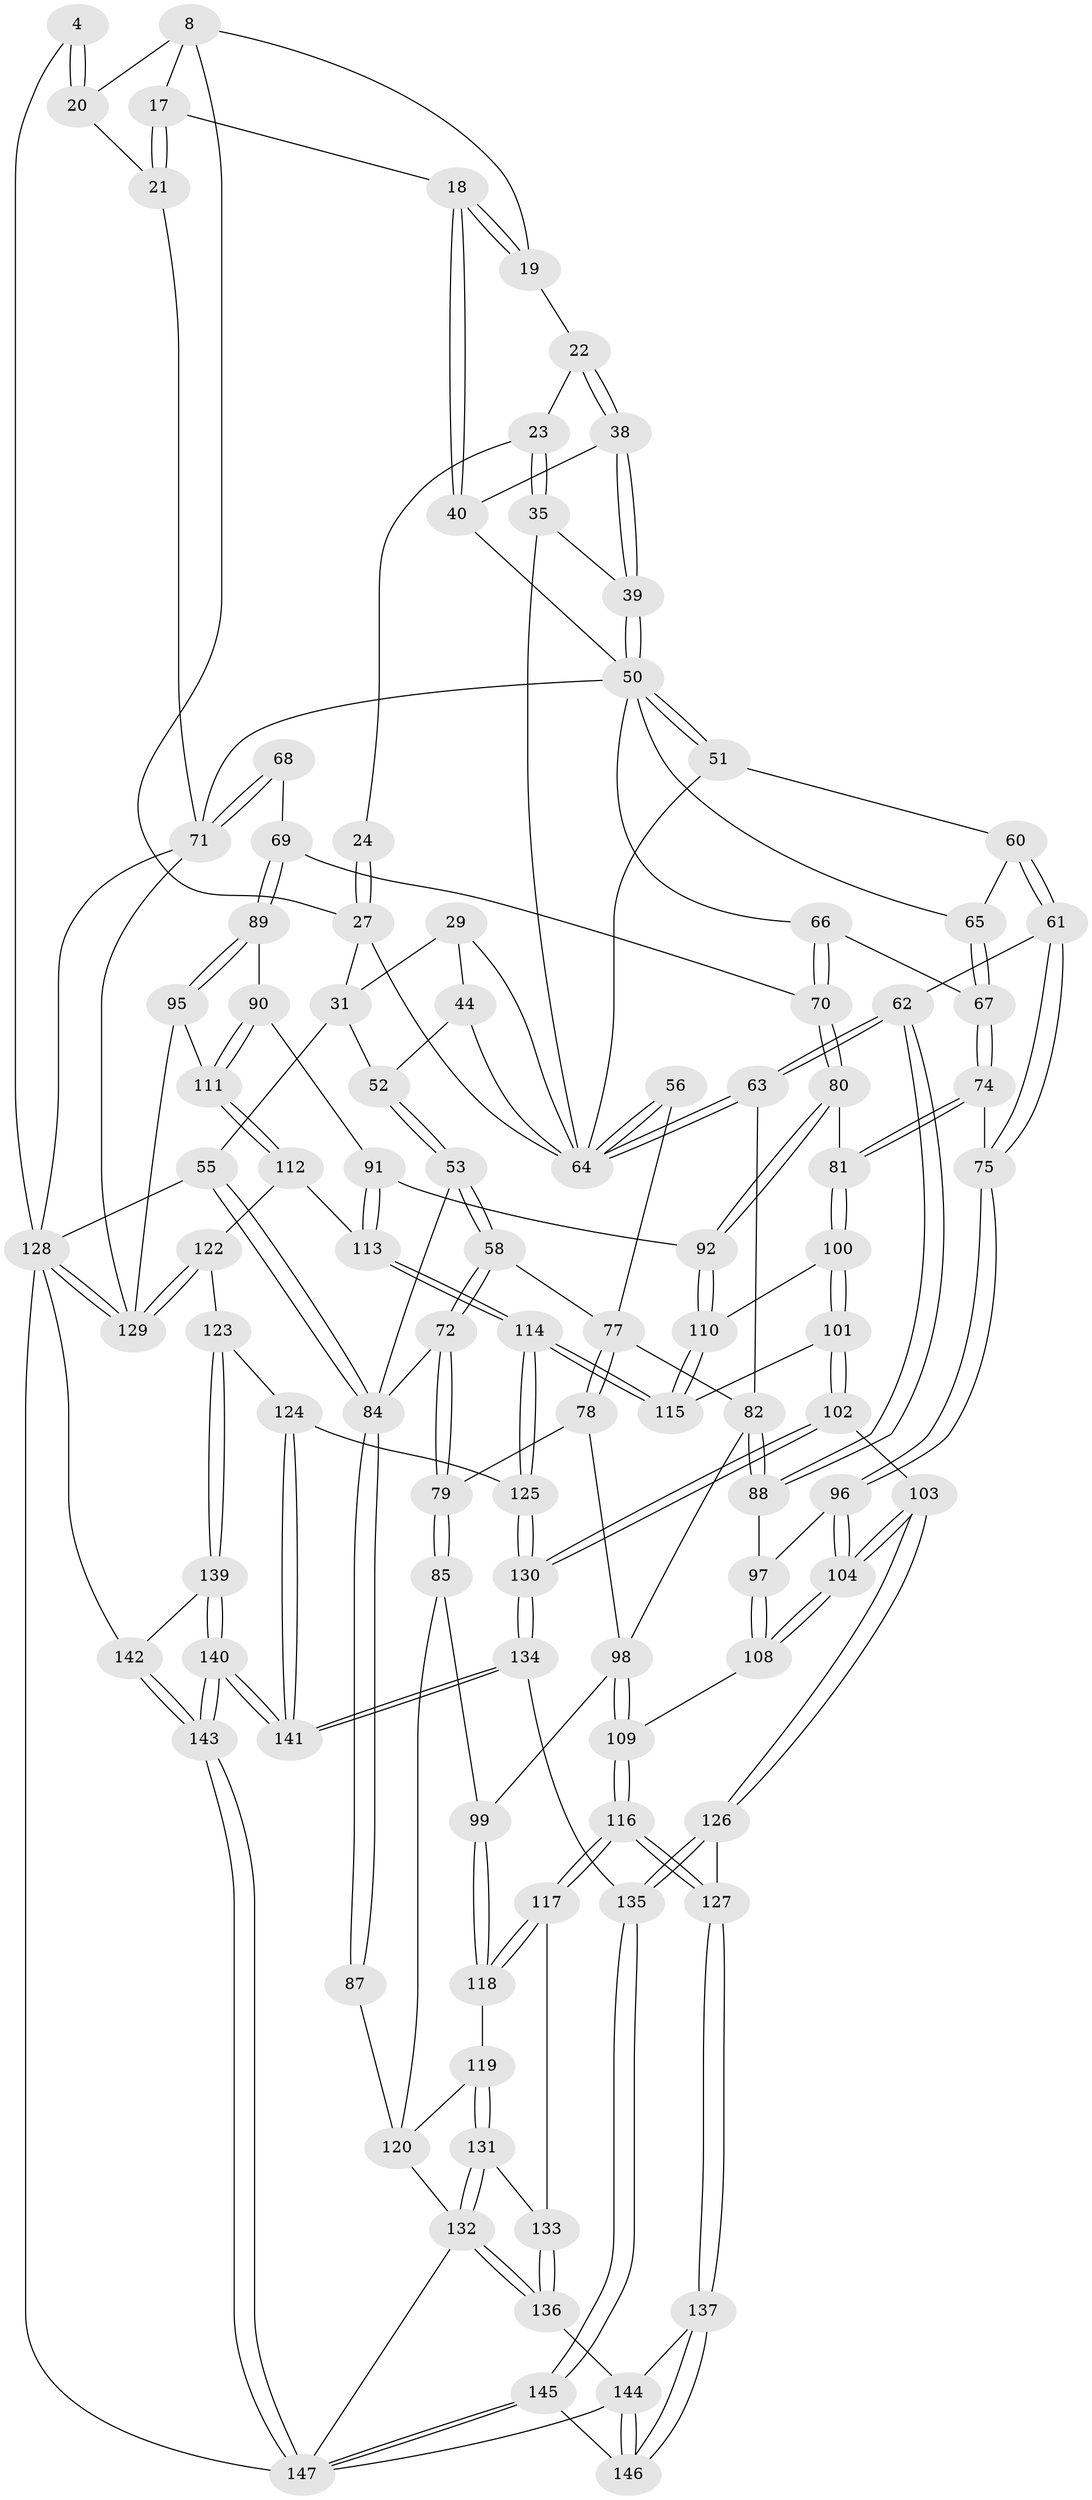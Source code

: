 // original degree distribution, {3: 0.013605442176870748, 5: 0.5578231292517006, 4: 0.22448979591836735, 6: 0.20408163265306123}
// Generated by graph-tools (version 1.1) at 2025/06/03/04/25 22:06:57]
// undirected, 102 vertices, 243 edges
graph export_dot {
graph [start="1"]
  node [color=gray90,style=filled];
  4 [pos="+1+0"];
  8 [pos="+0.4532243933288363+0.10918716184476047",super="+1+2"];
  17 [pos="+0.7041536485535901+0.08123500093998318"];
  18 [pos="+0.6878300751083991+0.10648799229131045"];
  19 [pos="+0.4601361820670981+0.12382559279211276"];
  20 [pos="+0.9286524918582225+0.15198941811501016",super="+3"];
  21 [pos="+0.891216221430762+0.2418259050271897"];
  22 [pos="+0.4725248233986294+0.1859884610549337"];
  23 [pos="+0.44719840171226394+0.19536657064455307"];
  24 [pos="+0.42389640582540156+0.19305474500517772"];
  27 [pos="+0.31340176946014653+0.244948242200464",super="+25+10+9"];
  29 [pos="+0.10489135997831721+0.21094280665586923",super="+28"];
  31 [pos="+0+0.2743479227459731",super="+30+26"];
  35 [pos="+0.42426392184225+0.26905415104225183"];
  38 [pos="+0.47764574441625046+0.188318717949869"];
  39 [pos="+0.5068583916672514+0.27299777274576537"];
  40 [pos="+0.6710072175830993+0.13665925508651391"];
  44 [pos="+0.13003027202510015+0.28268583199879715",super="+41"];
  50 [pos="+0.5580417906904043+0.33022497696228365",super="+49+48+47"];
  51 [pos="+0.4207862174183642+0.3287393645305144"];
  52 [pos="+0.08365305567351858+0.30429612096206976",super="+42"];
  53 [pos="+0.06856764146907697+0.3853142744438881"];
  55 [pos="+0+0.4350914200443908",super="+32+13+14+12"];
  56 [pos="+0.17762497626818458+0.39430024664066493"];
  58 [pos="+0.14203553085844978+0.42119644664232186"];
  60 [pos="+0.42779183348985333+0.3808240853459539"];
  61 [pos="+0.39710808997018715+0.47902683815687447"];
  62 [pos="+0.362433129461402+0.47160944897173"];
  63 [pos="+0.3322476872662897+0.4523460730254439"];
  64 [pos="+0.3303033508357508+0.4484943127140299",super="+37+33+36+43"];
  65 [pos="+0.5670993497873709+0.3644108254590649"];
  66 [pos="+0.7203283535284881+0.4592407768121732"];
  67 [pos="+0.5688669121016677+0.40318774428208864"];
  68 [pos="+0.8428771012175497+0.41471034618715236"];
  69 [pos="+0.7908993519074021+0.4915522893434844"];
  70 [pos="+0.7370758222677624+0.48510917628138417"];
  71 [pos="+1+0.5106605745984218",super="+59+46"];
  72 [pos="+0.11896109514675249+0.48692532538565014"];
  74 [pos="+0.518841442497456+0.4912992121034186"];
  75 [pos="+0.4412413295543491+0.5023501207898687"];
  77 [pos="+0.2264459854915812+0.49829622084618524",super="+57"];
  78 [pos="+0.18399191017759126+0.5406340739270639"];
  79 [pos="+0.14200927275525066+0.523204857747364"];
  80 [pos="+0.6754110050276073+0.5743764164129356"];
  81 [pos="+0.57582979197344+0.5685017869660833"];
  82 [pos="+0.24659274968903938+0.6136682446358064",super="+76"];
  84 [pos="+0+0.59073738110973",super="+73+54"];
  85 [pos="+0.07555205207244038+0.6597752637303671"];
  87 [pos="+0+0.6156642788776366"];
  88 [pos="+0.31850263020629566+0.5711217848381509"];
  89 [pos="+0.8038692262508139+0.5041858849531039"];
  90 [pos="+0.7906439331320808+0.6340002291844713"];
  91 [pos="+0.7831377718140083+0.6409324439848761"];
  92 [pos="+0.7042253554044119+0.6301293861620155"];
  95 [pos="+1+0.588677863522909"];
  96 [pos="+0.4398192066560398+0.508693617419919"];
  97 [pos="+0.35551669763032645+0.6079448522465936"];
  98 [pos="+0.2283397354275637+0.6526293194922337",super="+83"];
  99 [pos="+0.1051283938029885+0.6691371456263661"];
  100 [pos="+0.5550962719205715+0.6367038129478391"];
  101 [pos="+0.5157898788474332+0.710748377623747"];
  102 [pos="+0.4873666385871272+0.7313437708406257"];
  103 [pos="+0.462525492291251+0.7456800912957093"];
  104 [pos="+0.43143403046885564+0.7121167980892417"];
  108 [pos="+0.3637970085019611+0.6845102017103816"];
  109 [pos="+0.2545463628535886+0.6823121123159703"];
  110 [pos="+0.6833919114093322+0.6863628328683696"];
  111 [pos="+0.9827741026084493+0.5993535576451038"];
  112 [pos="+0.8213718709220331+0.7178891466108568"];
  113 [pos="+0.8061749509858319+0.7156484384446172"];
  114 [pos="+0.7153385054269851+0.8033322552641605"];
  115 [pos="+0.6771974334793087+0.7331871211511278"];
  116 [pos="+0.23957791965799283+0.8254757389678463"];
  117 [pos="+0.22933575987404828+0.8240738809341163"];
  118 [pos="+0.1342010891278061+0.7621535511375307"];
  119 [pos="+0.07682728503979994+0.8257887412410713"];
  120 [pos="+0.07415367222121551+0.8236932952034095",super="+105+86"];
  122 [pos="+0.8917733202430812+0.830623369372983",super="+121"];
  123 [pos="+0.8786960344958903+0.8507452163875665"];
  124 [pos="+0.8219366204775681+0.8536227601204045"];
  125 [pos="+0.7149264037118442+0.8344297352229655"];
  126 [pos="+0.45966412961013736+0.767153730727684"];
  127 [pos="+0.2946781497593839+0.89781156078419"];
  128 [pos="+1+0.8513813243419336",super="+5+6"];
  129 [pos="+1+0.7942324371734243",super="+94"];
  130 [pos="+0.7140962516304817+0.8354412593488489"];
  131 [pos="+0.08876497367766063+0.8523674235725823"];
  132 [pos="+0+1",super="+106"];
  133 [pos="+0.09708044377678252+0.8578362891030962"];
  134 [pos="+0.6939392118368543+0.8659154427297171"];
  135 [pos="+0.5754701784181383+0.9365619650057391"];
  136 [pos="+0.11365894519602414+0.9202539736561985"];
  137 [pos="+0.2937659091065903+0.9137167061629291"];
  139 [pos="+0.8964605062968543+0.8885519814524327"];
  140 [pos="+0.8227571793902004+1"];
  141 [pos="+0.8072538544774354+1"];
  142 [pos="+0.9677826589927383+0.9315357814984113"];
  143 [pos="+0.8517603552607373+1"];
  144 [pos="+0.02697308746624837+1",super="+138"];
  145 [pos="+0.4956095588512958+1"];
  146 [pos="+0.3848711446725323+1"];
  147 [pos="+0.8515187478684035+1",super="+107"];
  4 -- 20 [weight=2];
  4 -- 20;
  4 -- 128;
  8 -- 19;
  8 -- 27;
  8 -- 17;
  8 -- 20;
  17 -- 18;
  17 -- 21;
  17 -- 21;
  18 -- 19;
  18 -- 19;
  18 -- 40;
  18 -- 40;
  19 -- 22;
  20 -- 21;
  21 -- 71;
  22 -- 23;
  22 -- 38;
  22 -- 38;
  23 -- 24;
  23 -- 35;
  23 -- 35;
  24 -- 27 [weight=2];
  24 -- 27;
  27 -- 64;
  27 -- 31 [weight=2];
  29 -- 31 [weight=2];
  29 -- 44;
  29 -- 64;
  31 -- 55 [weight=3];
  31 -- 52;
  35 -- 39;
  35 -- 64;
  38 -- 39;
  38 -- 39;
  38 -- 40;
  39 -- 50;
  39 -- 50;
  40 -- 50;
  44 -- 52 [weight=2];
  44 -- 64;
  50 -- 51;
  50 -- 51;
  50 -- 65;
  50 -- 66;
  50 -- 71;
  51 -- 60;
  51 -- 64;
  52 -- 53;
  52 -- 53;
  53 -- 58;
  53 -- 58;
  53 -- 84;
  55 -- 84 [weight=2];
  55 -- 84;
  55 -- 128 [weight=2];
  56 -- 64 [weight=2];
  56 -- 64;
  56 -- 77;
  58 -- 72;
  58 -- 72;
  58 -- 77;
  60 -- 61;
  60 -- 61;
  60 -- 65;
  61 -- 62;
  61 -- 75;
  61 -- 75;
  62 -- 63;
  62 -- 63;
  62 -- 88;
  62 -- 88;
  63 -- 64;
  63 -- 64;
  63 -- 82;
  65 -- 67;
  65 -- 67;
  66 -- 67;
  66 -- 70;
  66 -- 70;
  67 -- 74;
  67 -- 74;
  68 -- 69;
  68 -- 71 [weight=2];
  68 -- 71;
  69 -- 70;
  69 -- 89;
  69 -- 89;
  70 -- 80;
  70 -- 80;
  71 -- 129;
  71 -- 128;
  72 -- 79;
  72 -- 79;
  72 -- 84;
  74 -- 75;
  74 -- 81;
  74 -- 81;
  75 -- 96;
  75 -- 96;
  77 -- 78;
  77 -- 78;
  77 -- 82;
  78 -- 79;
  78 -- 98;
  79 -- 85;
  79 -- 85;
  80 -- 81;
  80 -- 92;
  80 -- 92;
  81 -- 100;
  81 -- 100;
  82 -- 88;
  82 -- 88;
  82 -- 98;
  84 -- 87;
  84 -- 87;
  85 -- 99;
  85 -- 120;
  87 -- 120 [weight=2];
  88 -- 97;
  89 -- 90;
  89 -- 95;
  89 -- 95;
  90 -- 91;
  90 -- 111;
  90 -- 111;
  91 -- 92;
  91 -- 113;
  91 -- 113;
  92 -- 110;
  92 -- 110;
  95 -- 111;
  95 -- 129;
  96 -- 97;
  96 -- 104;
  96 -- 104;
  97 -- 108;
  97 -- 108;
  98 -- 99;
  98 -- 109;
  98 -- 109;
  99 -- 118;
  99 -- 118;
  100 -- 101;
  100 -- 101;
  100 -- 110;
  101 -- 102;
  101 -- 102;
  101 -- 115;
  102 -- 103;
  102 -- 130;
  102 -- 130;
  103 -- 104;
  103 -- 104;
  103 -- 126;
  103 -- 126;
  104 -- 108;
  104 -- 108;
  108 -- 109;
  109 -- 116;
  109 -- 116;
  110 -- 115;
  110 -- 115;
  111 -- 112;
  111 -- 112;
  112 -- 113;
  112 -- 122;
  113 -- 114;
  113 -- 114;
  114 -- 115;
  114 -- 115;
  114 -- 125;
  114 -- 125;
  116 -- 117;
  116 -- 117;
  116 -- 127;
  116 -- 127;
  117 -- 118;
  117 -- 118;
  117 -- 133;
  118 -- 119;
  119 -- 120;
  119 -- 131;
  119 -- 131;
  120 -- 132;
  122 -- 123;
  122 -- 129 [weight=2];
  122 -- 129;
  123 -- 124;
  123 -- 139;
  123 -- 139;
  124 -- 125;
  124 -- 141;
  124 -- 141;
  125 -- 130;
  125 -- 130;
  126 -- 127;
  126 -- 135;
  126 -- 135;
  127 -- 137;
  127 -- 137;
  128 -- 129;
  128 -- 129;
  128 -- 142;
  128 -- 147 [weight=2];
  130 -- 134;
  130 -- 134;
  131 -- 132;
  131 -- 132;
  131 -- 133;
  132 -- 136;
  132 -- 136;
  132 -- 147;
  133 -- 136;
  133 -- 136;
  134 -- 135;
  134 -- 141;
  134 -- 141;
  135 -- 145;
  135 -- 145;
  136 -- 144;
  137 -- 146;
  137 -- 146;
  137 -- 144;
  139 -- 140;
  139 -- 140;
  139 -- 142;
  140 -- 141;
  140 -- 141;
  140 -- 143;
  140 -- 143;
  142 -- 143;
  142 -- 143;
  143 -- 147;
  143 -- 147;
  144 -- 146;
  144 -- 146;
  144 -- 147;
  145 -- 146;
  145 -- 147;
  145 -- 147;
}
